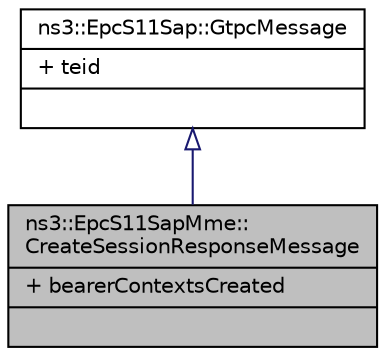 digraph "ns3::EpcS11SapMme::CreateSessionResponseMessage"
{
  edge [fontname="Helvetica",fontsize="10",labelfontname="Helvetica",labelfontsize="10"];
  node [fontname="Helvetica",fontsize="10",shape=record];
  Node1 [label="{ns3::EpcS11SapMme::\lCreateSessionResponseMessage\n|+ bearerContextsCreated\l|}",height=0.2,width=0.4,color="black", fillcolor="grey75", style="filled", fontcolor="black"];
  Node2 -> Node1 [dir="back",color="midnightblue",fontsize="10",style="solid",arrowtail="onormal"];
  Node2 [label="{ns3::EpcS11Sap::GtpcMessage\n|+ teid\l|}",height=0.2,width=0.4,color="black", fillcolor="white", style="filled",URL="$d9/da3/structns3_1_1EpcS11Sap_1_1GtpcMessage.html"];
}
